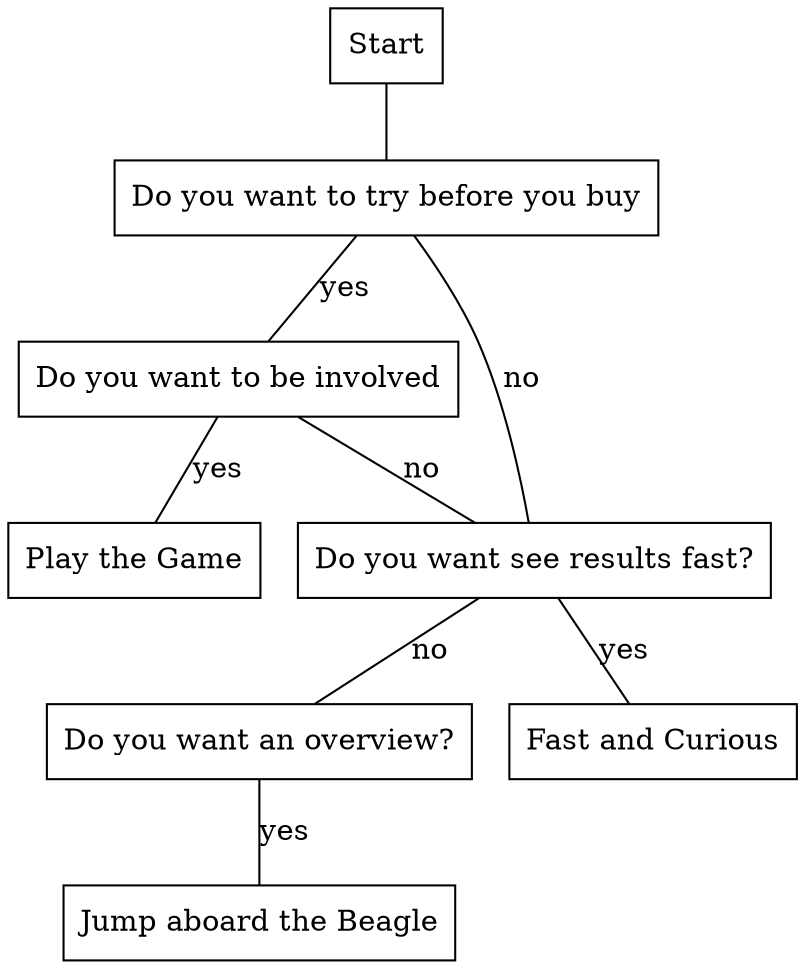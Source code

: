 strict graph {
       node [ shape = rectangle ]

       start [ label = "Start" ]
       try [ label = "Do you want to try before you buy" ]
       involved [ label = "Do you want to be involved" ]
       gofast [ label = "Do you want see results fast?" ]
       overview [ label = "Do you want an overview?" ] 

       beagle [ label = "Jump aboard the Beagle" ]
       play [ label = "Play the Game" ]
       fast [ label = "Fast and Curious" ]

       start -- try
       try -- gofast [ label = "no" ]
       try -- involved [ label = "yes" ]
       involved -- gofast [ label = "no" ]
       involved -- play [ label = "yes" ]
       gofast -- fast [ label = "yes" ]
       gofast -- overview [ label = "no" ]
       overview -- beagle [ label = "yes" ]
}